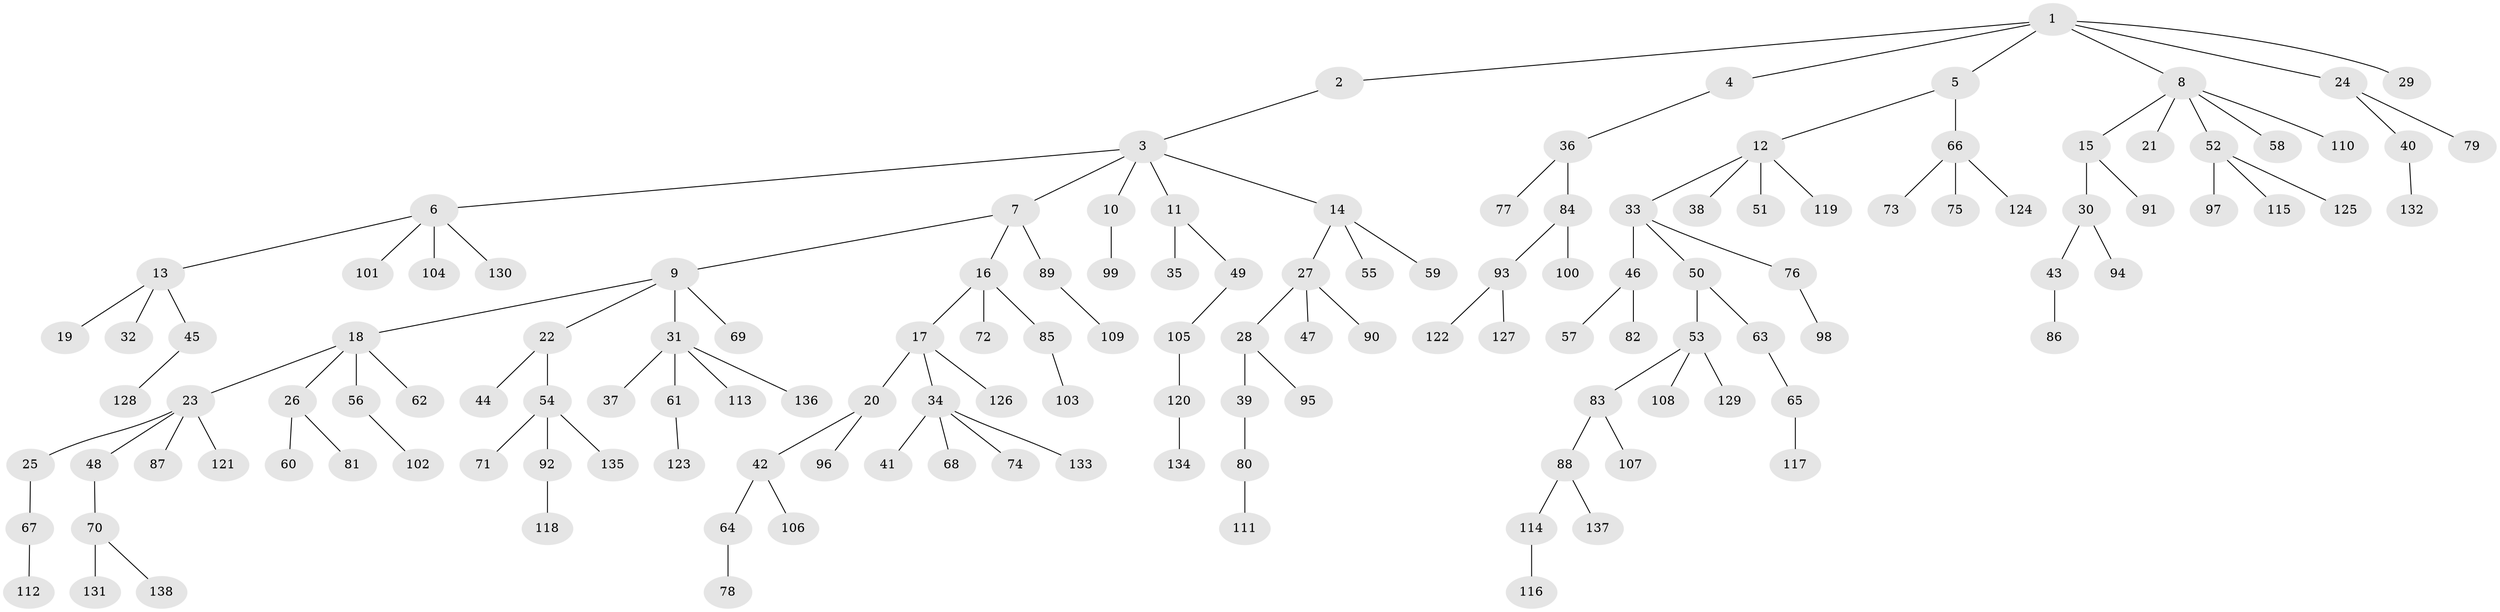 // Generated by graph-tools (version 1.1) at 2025/53/03/09/25 04:53:24]
// undirected, 138 vertices, 137 edges
graph export_dot {
graph [start="1"]
  node [color=gray90,style=filled];
  1;
  2;
  3;
  4;
  5;
  6;
  7;
  8;
  9;
  10;
  11;
  12;
  13;
  14;
  15;
  16;
  17;
  18;
  19;
  20;
  21;
  22;
  23;
  24;
  25;
  26;
  27;
  28;
  29;
  30;
  31;
  32;
  33;
  34;
  35;
  36;
  37;
  38;
  39;
  40;
  41;
  42;
  43;
  44;
  45;
  46;
  47;
  48;
  49;
  50;
  51;
  52;
  53;
  54;
  55;
  56;
  57;
  58;
  59;
  60;
  61;
  62;
  63;
  64;
  65;
  66;
  67;
  68;
  69;
  70;
  71;
  72;
  73;
  74;
  75;
  76;
  77;
  78;
  79;
  80;
  81;
  82;
  83;
  84;
  85;
  86;
  87;
  88;
  89;
  90;
  91;
  92;
  93;
  94;
  95;
  96;
  97;
  98;
  99;
  100;
  101;
  102;
  103;
  104;
  105;
  106;
  107;
  108;
  109;
  110;
  111;
  112;
  113;
  114;
  115;
  116;
  117;
  118;
  119;
  120;
  121;
  122;
  123;
  124;
  125;
  126;
  127;
  128;
  129;
  130;
  131;
  132;
  133;
  134;
  135;
  136;
  137;
  138;
  1 -- 2;
  1 -- 4;
  1 -- 5;
  1 -- 8;
  1 -- 24;
  1 -- 29;
  2 -- 3;
  3 -- 6;
  3 -- 7;
  3 -- 10;
  3 -- 11;
  3 -- 14;
  4 -- 36;
  5 -- 12;
  5 -- 66;
  6 -- 13;
  6 -- 101;
  6 -- 104;
  6 -- 130;
  7 -- 9;
  7 -- 16;
  7 -- 89;
  8 -- 15;
  8 -- 21;
  8 -- 52;
  8 -- 58;
  8 -- 110;
  9 -- 18;
  9 -- 22;
  9 -- 31;
  9 -- 69;
  10 -- 99;
  11 -- 35;
  11 -- 49;
  12 -- 33;
  12 -- 38;
  12 -- 51;
  12 -- 119;
  13 -- 19;
  13 -- 32;
  13 -- 45;
  14 -- 27;
  14 -- 55;
  14 -- 59;
  15 -- 30;
  15 -- 91;
  16 -- 17;
  16 -- 72;
  16 -- 85;
  17 -- 20;
  17 -- 34;
  17 -- 126;
  18 -- 23;
  18 -- 26;
  18 -- 56;
  18 -- 62;
  20 -- 42;
  20 -- 96;
  22 -- 44;
  22 -- 54;
  23 -- 25;
  23 -- 48;
  23 -- 87;
  23 -- 121;
  24 -- 40;
  24 -- 79;
  25 -- 67;
  26 -- 60;
  26 -- 81;
  27 -- 28;
  27 -- 47;
  27 -- 90;
  28 -- 39;
  28 -- 95;
  30 -- 43;
  30 -- 94;
  31 -- 37;
  31 -- 61;
  31 -- 113;
  31 -- 136;
  33 -- 46;
  33 -- 50;
  33 -- 76;
  34 -- 41;
  34 -- 68;
  34 -- 74;
  34 -- 133;
  36 -- 77;
  36 -- 84;
  39 -- 80;
  40 -- 132;
  42 -- 64;
  42 -- 106;
  43 -- 86;
  45 -- 128;
  46 -- 57;
  46 -- 82;
  48 -- 70;
  49 -- 105;
  50 -- 53;
  50 -- 63;
  52 -- 97;
  52 -- 115;
  52 -- 125;
  53 -- 83;
  53 -- 108;
  53 -- 129;
  54 -- 71;
  54 -- 92;
  54 -- 135;
  56 -- 102;
  61 -- 123;
  63 -- 65;
  64 -- 78;
  65 -- 117;
  66 -- 73;
  66 -- 75;
  66 -- 124;
  67 -- 112;
  70 -- 131;
  70 -- 138;
  76 -- 98;
  80 -- 111;
  83 -- 88;
  83 -- 107;
  84 -- 93;
  84 -- 100;
  85 -- 103;
  88 -- 114;
  88 -- 137;
  89 -- 109;
  92 -- 118;
  93 -- 122;
  93 -- 127;
  105 -- 120;
  114 -- 116;
  120 -- 134;
}
